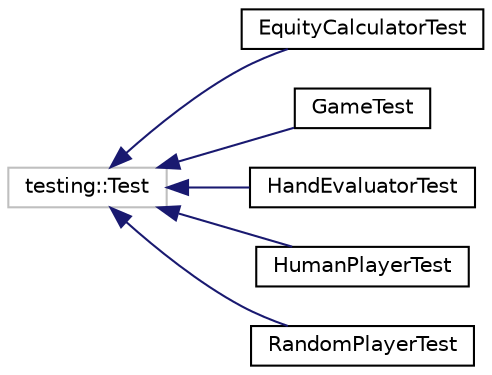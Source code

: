 digraph "Graphical Class Hierarchy"
{
 // INTERACTIVE_SVG=YES
 // LATEX_PDF_SIZE
  edge [fontname="Helvetica",fontsize="10",labelfontname="Helvetica",labelfontsize="10"];
  node [fontname="Helvetica",fontsize="10",shape=record];
  rankdir="LR";
  Node13 [label="testing::Test",height=0.2,width=0.4,color="grey75", fillcolor="white", style="filled",tooltip=" "];
  Node13 -> Node0 [dir="back",color="midnightblue",fontsize="10",style="solid",fontname="Helvetica"];
  Node0 [label="EquityCalculatorTest",height=0.2,width=0.4,color="black", fillcolor="white", style="filled",URL="$class_equity_calculator_test.html",tooltip=" "];
  Node13 -> Node15 [dir="back",color="midnightblue",fontsize="10",style="solid",fontname="Helvetica"];
  Node15 [label="GameTest",height=0.2,width=0.4,color="black", fillcolor="white", style="filled",URL="$class_game_test.html",tooltip=" "];
  Node13 -> Node16 [dir="back",color="midnightblue",fontsize="10",style="solid",fontname="Helvetica"];
  Node16 [label="HandEvaluatorTest",height=0.2,width=0.4,color="black", fillcolor="white", style="filled",URL="$class_hand_evaluator_test.html",tooltip=" "];
  Node13 -> Node17 [dir="back",color="midnightblue",fontsize="10",style="solid",fontname="Helvetica"];
  Node17 [label="HumanPlayerTest",height=0.2,width=0.4,color="black", fillcolor="white", style="filled",URL="$class_human_player_test.html",tooltip=" "];
  Node13 -> Node18 [dir="back",color="midnightblue",fontsize="10",style="solid",fontname="Helvetica"];
  Node18 [label="RandomPlayerTest",height=0.2,width=0.4,color="black", fillcolor="white", style="filled",URL="$class_random_player_test.html",tooltip=" "];
}
